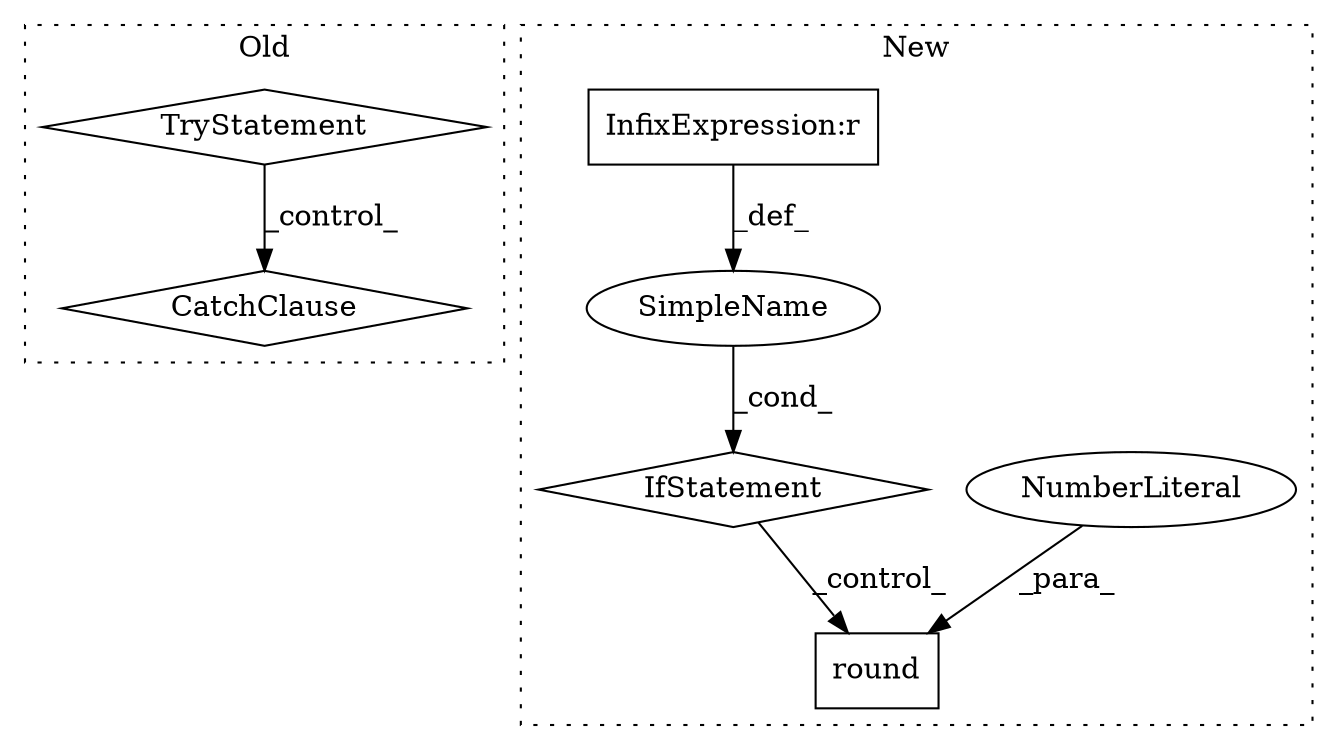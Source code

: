 digraph G {
subgraph cluster0 {
1 [label="CatchClause" a="12" s="1977,1999" l="11,2" shape="diamond"];
5 [label="TryStatement" a="54" s="1844" l="4" shape="diamond"];
label = "Old";
style="dotted";
}
subgraph cluster1 {
2 [label="round" a="32" s="3333,3381" l="6,1" shape="box"];
3 [label="IfStatement" a="25" s="3234,3305" l="4,2" shape="diamond"];
4 [label="SimpleName" a="42" s="" l="" shape="ellipse"];
6 [label="NumberLiteral" a="34" s="3380" l="1" shape="ellipse"];
7 [label="InfixExpression:r" a="27" s="3256" l="4" shape="box"];
label = "New";
style="dotted";
}
3 -> 2 [label="_control_"];
4 -> 3 [label="_cond_"];
5 -> 1 [label="_control_"];
6 -> 2 [label="_para_"];
7 -> 4 [label="_def_"];
}